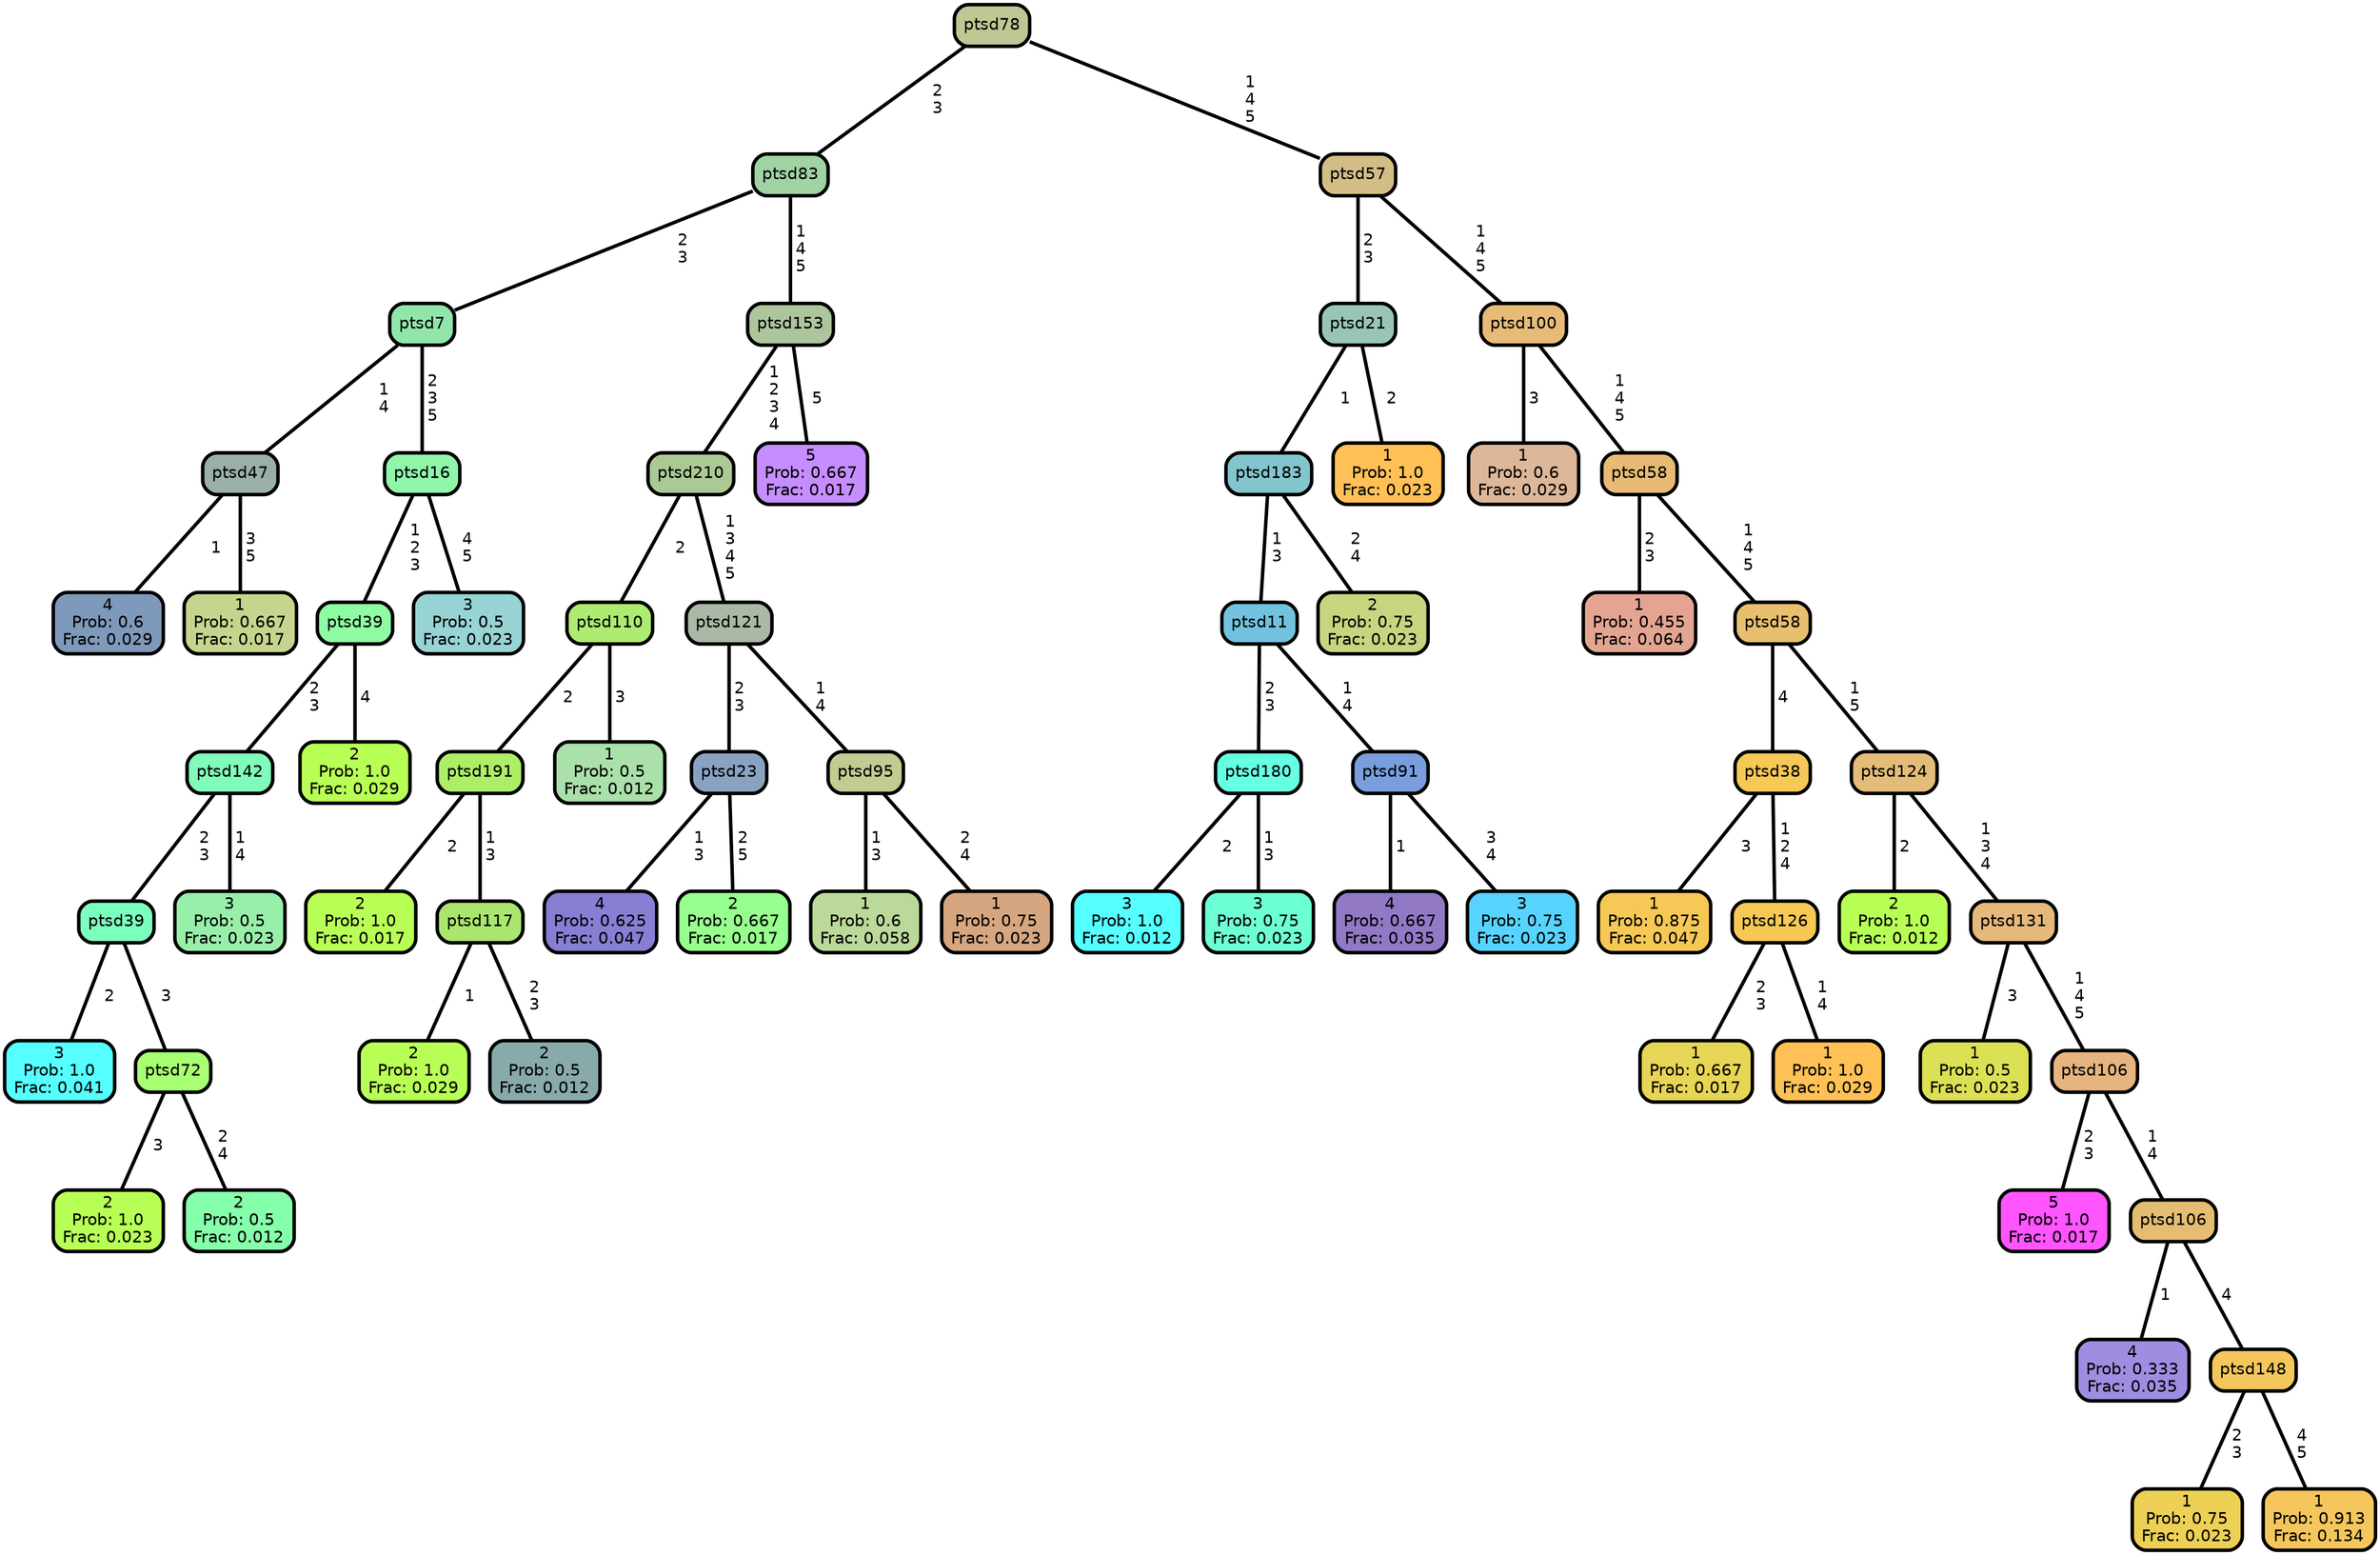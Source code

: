 graph Tree {
node [shape=box, style="filled, rounded",color="black",penwidth="3",fontcolor="black",                 fontname=helvetica] ;
graph [ranksep="0 equally", splines=straight,                 bgcolor=transparent, dpi=200] ;
edge [fontname=helvetica, color=black] ;
0 [label="4
Prob: 0.6
Frac: 0.029", fillcolor="#7f99bb"] ;
1 [label="ptsd47", fillcolor="#9aafaa"] ;
2 [label="1
Prob: 0.667
Frac: 0.017", fillcolor="#c6d58d"] ;
3 [label="ptsd7", fillcolor="#92e5aa"] ;
4 [label="3
Prob: 1.0
Frac: 0.041", fillcolor="#55ffff"] ;
5 [label="ptsd39", fillcolor="#7bffbd"] ;
6 [label="2
Prob: 1.0
Frac: 0.023", fillcolor="#b8ff55"] ;
7 [label="ptsd72", fillcolor="#a7ff71"] ;
8 [label="2
Prob: 0.5
Frac: 0.012", fillcolor="#86ffaa"] ;
9 [label="ptsd142", fillcolor="#81fbb9"] ;
10 [label="3
Prob: 0.5
Frac: 0.023", fillcolor="#98efaa"] ;
11 [label="ptsd39", fillcolor="#8efca2"] ;
12 [label="2
Prob: 1.0
Frac: 0.029", fillcolor="#b8ff55"] ;
13 [label="ptsd16", fillcolor="#8ff6aa"] ;
14 [label="3
Prob: 0.5
Frac: 0.023", fillcolor="#98d4d4"] ;
15 [label="ptsd83", fillcolor="#a0d3a3"] ;
16 [label="2
Prob: 1.0
Frac: 0.017", fillcolor="#b8ff55"] ;
17 [label="ptsd191", fillcolor="#aeee66"] ;
18 [label="2
Prob: 1.0
Frac: 0.029", fillcolor="#b8ff55"] ;
19 [label="ptsd117", fillcolor="#aae66d"] ;
20 [label="2
Prob: 0.5
Frac: 0.012", fillcolor="#89aaaa"] ;
21 [label="ptsd110", fillcolor="#adeb71"] ;
22 [label="1
Prob: 0.5
Frac: 0.012", fillcolor="#aae0aa"] ;
23 [label="ptsd210", fillcolor="#abc995"] ;
24 [label="4
Prob: 0.625
Frac: 0.047", fillcolor="#867fd4"] ;
25 [label="ptsd23", fillcolor="#8aa2c1"] ;
26 [label="2
Prob: 0.667
Frac: 0.017", fillcolor="#97ff8d"] ;
27 [label="ptsd121", fillcolor="#aab9a6"] ;
28 [label="1
Prob: 0.6
Frac: 0.058", fillcolor="#bbd999"] ;
29 [label="ptsd95", fillcolor="#c2cb91"] ;
30 [label="1
Prob: 0.75
Frac: 0.023", fillcolor="#d5a67f"] ;
31 [label="ptsd153", fillcolor="#adc59d"] ;
32 [label="5
Prob: 0.667
Frac: 0.017", fillcolor="#c68dff"] ;
33 [label="ptsd78", fillcolor="#bdc793"] ;
34 [label="3
Prob: 1.0
Frac: 0.012", fillcolor="#55ffff"] ;
35 [label="ptsd180", fillcolor="#65ffe2"] ;
36 [label="3
Prob: 0.75
Frac: 0.023", fillcolor="#6dffd4"] ;
37 [label="ptsd11", fillcolor="#72c2df"] ;
38 [label="4
Prob: 0.667
Frac: 0.035", fillcolor="#9179c6"] ;
39 [label="ptsd91", fillcolor="#799ddd"] ;
40 [label="3
Prob: 0.75
Frac: 0.023", fillcolor="#56d4ff"] ;
41 [label="ptsd183", fillcolor="#83c5cc"] ;
42 [label="2
Prob: 0.75
Frac: 0.023", fillcolor="#c9d47f"] ;
43 [label="ptsd21", fillcolor="#98c5b8"] ;
44 [label="1
Prob: 1.0
Frac: 0.023", fillcolor="#ffc155"] ;
45 [label="ptsd57", fillcolor="#d3bd87"] ;
46 [label="1
Prob: 0.6
Frac: 0.029", fillcolor="#ddb799"] ;
47 [label="ptsd100", fillcolor="#e6bb77"] ;
48 [label="1
Prob: 0.455
Frac: 0.064", fillcolor="#e3a592"] ;
49 [label="ptsd58", fillcolor="#e7bb75"] ;
50 [label="1
Prob: 0.875
Frac: 0.047", fillcolor="#f6c855"] ;
51 [label="ptsd38", fillcolor="#f6c855"] ;
52 [label="1
Prob: 0.667
Frac: 0.017", fillcolor="#e7d555"] ;
53 [label="ptsd126", fillcolor="#f6c855"] ;
54 [label="1
Prob: 1.0
Frac: 0.029", fillcolor="#ffc155"] ;
55 [label="ptsd58", fillcolor="#e8bf6f"] ;
56 [label="2
Prob: 1.0
Frac: 0.012", fillcolor="#b8ff55"] ;
57 [label="ptsd124", fillcolor="#e3bc79"] ;
58 [label="1
Prob: 0.5
Frac: 0.023", fillcolor="#dbe055"] ;
59 [label="ptsd131", fillcolor="#e5b87b"] ;
60 [label="5
Prob: 1.0
Frac: 0.017", fillcolor="#ff55ff"] ;
61 [label="ptsd106", fillcolor="#e6b47f"] ;
62 [label="4
Prob: 0.333
Frac: 0.035", fillcolor="#9f8de2"] ;
63 [label="ptsd106", fillcolor="#e4bd73"] ;
64 [label="1
Prob: 0.75
Frac: 0.023", fillcolor="#edd055"] ;
65 [label="ptsd148", fillcolor="#f3c75b"] ;
66 [label="1
Prob: 0.913
Frac: 0.134", fillcolor="#f4c65c"] ;
1 -- 0 [label=" 1",penwidth=3] ;
1 -- 2 [label=" 3\n 5",penwidth=3] ;
3 -- 1 [label=" 1\n 4",penwidth=3] ;
3 -- 13 [label=" 2\n 3\n 5",penwidth=3] ;
5 -- 4 [label=" 2",penwidth=3] ;
5 -- 7 [label=" 3",penwidth=3] ;
7 -- 6 [label=" 3",penwidth=3] ;
7 -- 8 [label=" 2\n 4",penwidth=3] ;
9 -- 5 [label=" 2\n 3",penwidth=3] ;
9 -- 10 [label=" 1\n 4",penwidth=3] ;
11 -- 9 [label=" 2\n 3",penwidth=3] ;
11 -- 12 [label=" 4",penwidth=3] ;
13 -- 11 [label=" 1\n 2\n 3",penwidth=3] ;
13 -- 14 [label=" 4\n 5",penwidth=3] ;
15 -- 3 [label=" 2\n 3",penwidth=3] ;
15 -- 31 [label=" 1\n 4\n 5",penwidth=3] ;
17 -- 16 [label=" 2",penwidth=3] ;
17 -- 19 [label=" 1\n 3",penwidth=3] ;
19 -- 18 [label=" 1",penwidth=3] ;
19 -- 20 [label=" 2\n 3",penwidth=3] ;
21 -- 17 [label=" 2",penwidth=3] ;
21 -- 22 [label=" 3",penwidth=3] ;
23 -- 21 [label=" 2",penwidth=3] ;
23 -- 27 [label=" 1\n 3\n 4\n 5",penwidth=3] ;
25 -- 24 [label=" 1\n 3",penwidth=3] ;
25 -- 26 [label=" 2\n 5",penwidth=3] ;
27 -- 25 [label=" 2\n 3",penwidth=3] ;
27 -- 29 [label=" 1\n 4",penwidth=3] ;
29 -- 28 [label=" 1\n 3",penwidth=3] ;
29 -- 30 [label=" 2\n 4",penwidth=3] ;
31 -- 23 [label=" 1\n 2\n 3\n 4",penwidth=3] ;
31 -- 32 [label=" 5",penwidth=3] ;
33 -- 15 [label=" 2\n 3",penwidth=3] ;
33 -- 45 [label=" 1\n 4\n 5",penwidth=3] ;
35 -- 34 [label=" 2",penwidth=3] ;
35 -- 36 [label=" 1\n 3",penwidth=3] ;
37 -- 35 [label=" 2\n 3",penwidth=3] ;
37 -- 39 [label=" 1\n 4",penwidth=3] ;
39 -- 38 [label=" 1",penwidth=3] ;
39 -- 40 [label=" 3\n 4",penwidth=3] ;
41 -- 37 [label=" 1\n 3",penwidth=3] ;
41 -- 42 [label=" 2\n 4",penwidth=3] ;
43 -- 41 [label=" 1",penwidth=3] ;
43 -- 44 [label=" 2",penwidth=3] ;
45 -- 43 [label=" 2\n 3",penwidth=3] ;
45 -- 47 [label=" 1\n 4\n 5",penwidth=3] ;
47 -- 46 [label=" 3",penwidth=3] ;
47 -- 49 [label=" 1\n 4\n 5",penwidth=3] ;
49 -- 48 [label=" 2\n 3",penwidth=3] ;
49 -- 55 [label=" 1\n 4\n 5",penwidth=3] ;
51 -- 50 [label=" 3",penwidth=3] ;
51 -- 53 [label=" 1\n 2\n 4",penwidth=3] ;
53 -- 52 [label=" 2\n 3",penwidth=3] ;
53 -- 54 [label=" 1\n 4",penwidth=3] ;
55 -- 51 [label=" 4",penwidth=3] ;
55 -- 57 [label=" 1\n 5",penwidth=3] ;
57 -- 56 [label=" 2",penwidth=3] ;
57 -- 59 [label=" 1\n 3\n 4",penwidth=3] ;
59 -- 58 [label=" 3",penwidth=3] ;
59 -- 61 [label=" 1\n 4\n 5",penwidth=3] ;
61 -- 60 [label=" 2\n 3",penwidth=3] ;
61 -- 63 [label=" 1\n 4",penwidth=3] ;
63 -- 62 [label=" 1",penwidth=3] ;
63 -- 65 [label=" 4",penwidth=3] ;
65 -- 64 [label=" 2\n 3",penwidth=3] ;
65 -- 66 [label=" 4\n 5",penwidth=3] ;
{rank = same;}}